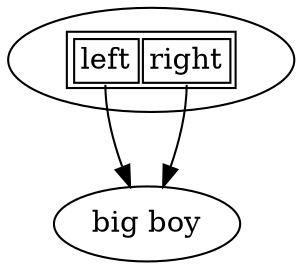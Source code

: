 digraph G {
	tab [label=<<table>
  <tr>
    <td port="left">left</td>
    <td port="right">right</td>
  </tr>
</table>>]
	b [label="big boy"]
	tab:left -> b
	tab:right -> b
}
